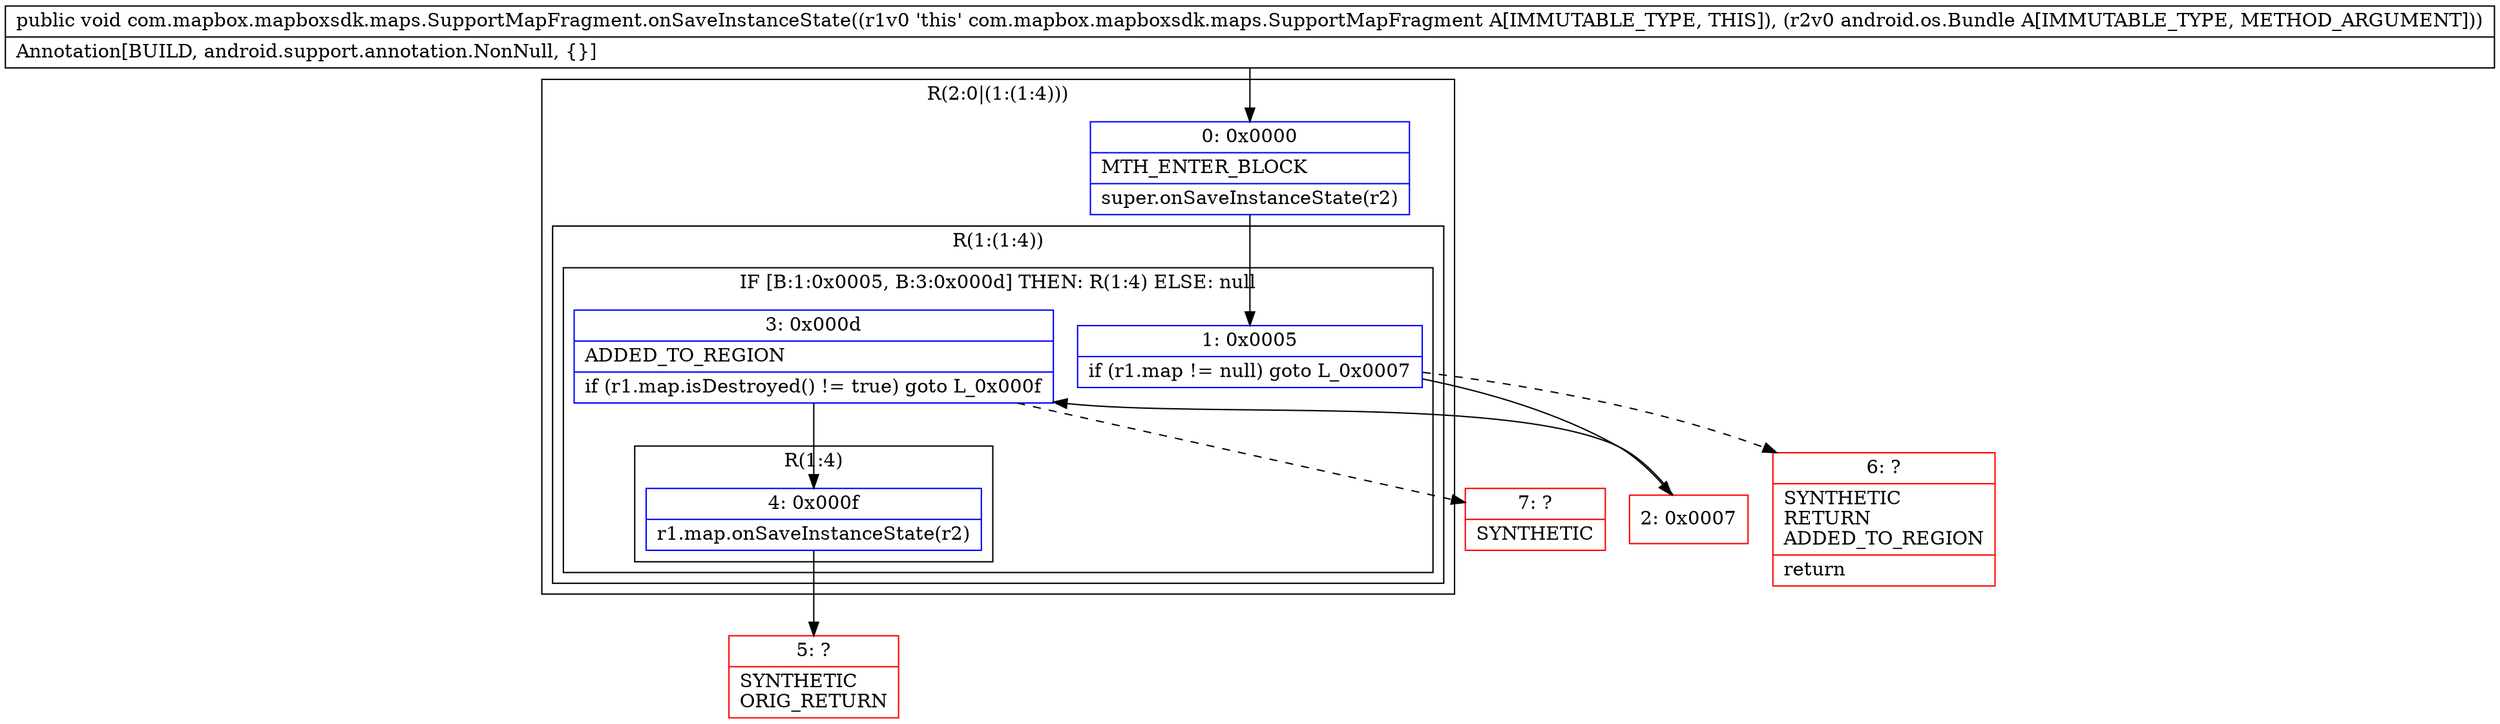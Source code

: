 digraph "CFG forcom.mapbox.mapboxsdk.maps.SupportMapFragment.onSaveInstanceState(Landroid\/os\/Bundle;)V" {
subgraph cluster_Region_1632911101 {
label = "R(2:0|(1:(1:4)))";
node [shape=record,color=blue];
Node_0 [shape=record,label="{0\:\ 0x0000|MTH_ENTER_BLOCK\l|super.onSaveInstanceState(r2)\l}"];
subgraph cluster_Region_1754560684 {
label = "R(1:(1:4))";
node [shape=record,color=blue];
subgraph cluster_IfRegion_2053259624 {
label = "IF [B:1:0x0005, B:3:0x000d] THEN: R(1:4) ELSE: null";
node [shape=record,color=blue];
Node_1 [shape=record,label="{1\:\ 0x0005|if (r1.map != null) goto L_0x0007\l}"];
Node_3 [shape=record,label="{3\:\ 0x000d|ADDED_TO_REGION\l|if (r1.map.isDestroyed() != true) goto L_0x000f\l}"];
subgraph cluster_Region_1406635998 {
label = "R(1:4)";
node [shape=record,color=blue];
Node_4 [shape=record,label="{4\:\ 0x000f|r1.map.onSaveInstanceState(r2)\l}"];
}
}
}
}
Node_2 [shape=record,color=red,label="{2\:\ 0x0007}"];
Node_5 [shape=record,color=red,label="{5\:\ ?|SYNTHETIC\lORIG_RETURN\l}"];
Node_6 [shape=record,color=red,label="{6\:\ ?|SYNTHETIC\lRETURN\lADDED_TO_REGION\l|return\l}"];
Node_7 [shape=record,color=red,label="{7\:\ ?|SYNTHETIC\l}"];
MethodNode[shape=record,label="{public void com.mapbox.mapboxsdk.maps.SupportMapFragment.onSaveInstanceState((r1v0 'this' com.mapbox.mapboxsdk.maps.SupportMapFragment A[IMMUTABLE_TYPE, THIS]), (r2v0 android.os.Bundle A[IMMUTABLE_TYPE, METHOD_ARGUMENT]))  | Annotation[BUILD, android.support.annotation.NonNull, \{\}]\l}"];
MethodNode -> Node_0;
Node_0 -> Node_1;
Node_1 -> Node_2;
Node_1 -> Node_6[style=dashed];
Node_3 -> Node_4;
Node_3 -> Node_7[style=dashed];
Node_4 -> Node_5;
Node_2 -> Node_3;
}

